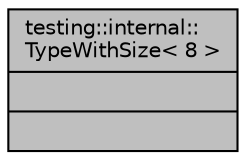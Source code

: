 digraph "testing::internal::TypeWithSize&lt; 8 &gt;"
{
 // INTERACTIVE_SVG=YES
 // LATEX_PDF_SIZE
  edge [fontname="Helvetica",fontsize="10",labelfontname="Helvetica",labelfontsize="10"];
  node [fontname="Helvetica",fontsize="10",shape=record];
  Node1 [label="{testing::internal::\lTypeWithSize\< 8 \>\n||}",height=0.2,width=0.4,color="black", fillcolor="grey75", style="filled", fontcolor="black",tooltip=" "];
}
